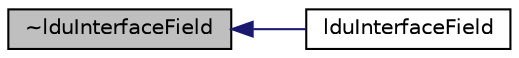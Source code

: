 digraph "~lduInterfaceField"
{
  bgcolor="transparent";
  edge [fontname="Helvetica",fontsize="10",labelfontname="Helvetica",labelfontsize="10"];
  node [fontname="Helvetica",fontsize="10",shape=record];
  rankdir="LR";
  Node4 [label="~lduInterfaceField",height=0.2,width=0.4,color="black", fillcolor="grey75", style="filled", fontcolor="black"];
  Node4 -> Node5 [dir="back",color="midnightblue",fontsize="10",style="solid",fontname="Helvetica"];
  Node5 [label="lduInterfaceField",height=0.2,width=0.4,color="black",URL="$a27917.html#a6213d0daf872694d3bdcb44f3b3c1cea",tooltip="Construct given coupled patch. "];
}
